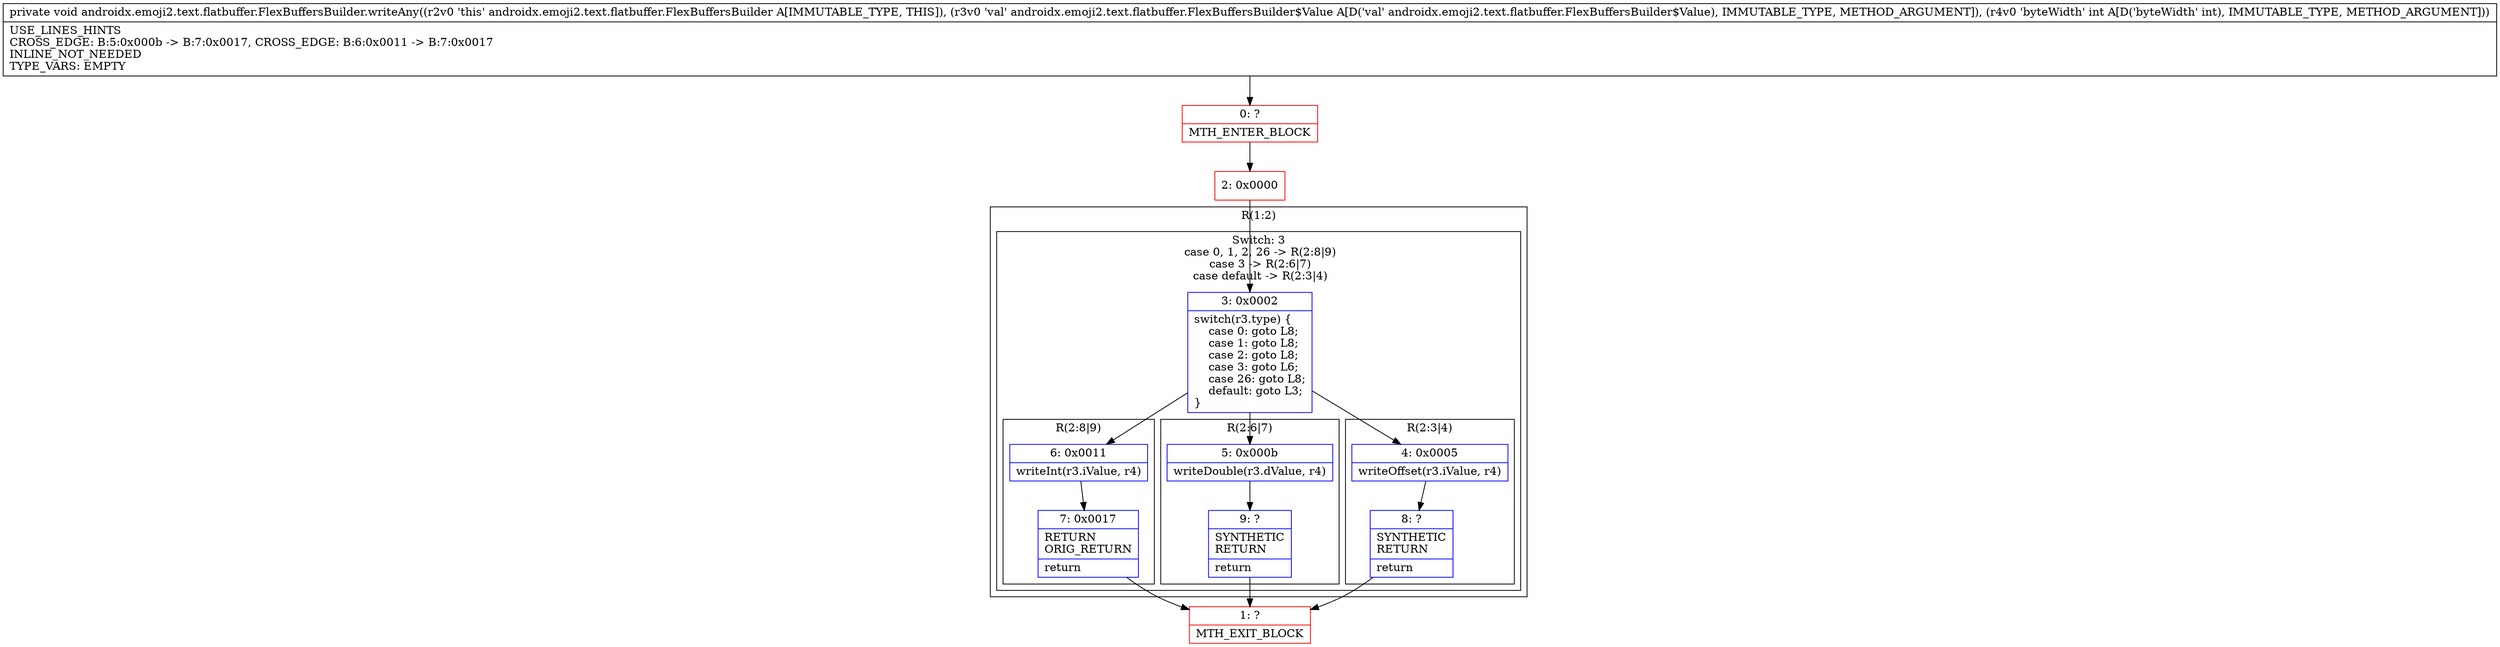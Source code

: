 digraph "CFG forandroidx.emoji2.text.flatbuffer.FlexBuffersBuilder.writeAny(Landroidx\/emoji2\/text\/flatbuffer\/FlexBuffersBuilder$Value;I)V" {
subgraph cluster_Region_836443951 {
label = "R(1:2)";
node [shape=record,color=blue];
subgraph cluster_SwitchRegion_591901446 {
label = "Switch: 3
 case 0, 1, 2, 26 -> R(2:8|9)
 case 3 -> R(2:6|7)
 case default -> R(2:3|4)";
node [shape=record,color=blue];
Node_3 [shape=record,label="{3\:\ 0x0002|switch(r3.type) \{\l    case 0: goto L8;\l    case 1: goto L8;\l    case 2: goto L8;\l    case 3: goto L6;\l    case 26: goto L8;\l    default: goto L3;\l\}\l}"];
subgraph cluster_Region_392781226 {
label = "R(2:8|9)";
node [shape=record,color=blue];
Node_6 [shape=record,label="{6\:\ 0x0011|writeInt(r3.iValue, r4)\l}"];
Node_7 [shape=record,label="{7\:\ 0x0017|RETURN\lORIG_RETURN\l|return\l}"];
}
subgraph cluster_Region_1319729956 {
label = "R(2:6|7)";
node [shape=record,color=blue];
Node_5 [shape=record,label="{5\:\ 0x000b|writeDouble(r3.dValue, r4)\l}"];
Node_9 [shape=record,label="{9\:\ ?|SYNTHETIC\lRETURN\l|return\l}"];
}
subgraph cluster_Region_660744121 {
label = "R(2:3|4)";
node [shape=record,color=blue];
Node_4 [shape=record,label="{4\:\ 0x0005|writeOffset(r3.iValue, r4)\l}"];
Node_8 [shape=record,label="{8\:\ ?|SYNTHETIC\lRETURN\l|return\l}"];
}
}
}
Node_0 [shape=record,color=red,label="{0\:\ ?|MTH_ENTER_BLOCK\l}"];
Node_2 [shape=record,color=red,label="{2\:\ 0x0000}"];
Node_1 [shape=record,color=red,label="{1\:\ ?|MTH_EXIT_BLOCK\l}"];
MethodNode[shape=record,label="{private void androidx.emoji2.text.flatbuffer.FlexBuffersBuilder.writeAny((r2v0 'this' androidx.emoji2.text.flatbuffer.FlexBuffersBuilder A[IMMUTABLE_TYPE, THIS]), (r3v0 'val' androidx.emoji2.text.flatbuffer.FlexBuffersBuilder$Value A[D('val' androidx.emoji2.text.flatbuffer.FlexBuffersBuilder$Value), IMMUTABLE_TYPE, METHOD_ARGUMENT]), (r4v0 'byteWidth' int A[D('byteWidth' int), IMMUTABLE_TYPE, METHOD_ARGUMENT]))  | USE_LINES_HINTS\lCROSS_EDGE: B:5:0x000b \-\> B:7:0x0017, CROSS_EDGE: B:6:0x0011 \-\> B:7:0x0017\lINLINE_NOT_NEEDED\lTYPE_VARS: EMPTY\l}"];
MethodNode -> Node_0;Node_3 -> Node_4;
Node_3 -> Node_5;
Node_3 -> Node_6;
Node_6 -> Node_7;
Node_7 -> Node_1;
Node_5 -> Node_9;
Node_9 -> Node_1;
Node_4 -> Node_8;
Node_8 -> Node_1;
Node_0 -> Node_2;
Node_2 -> Node_3;
}

